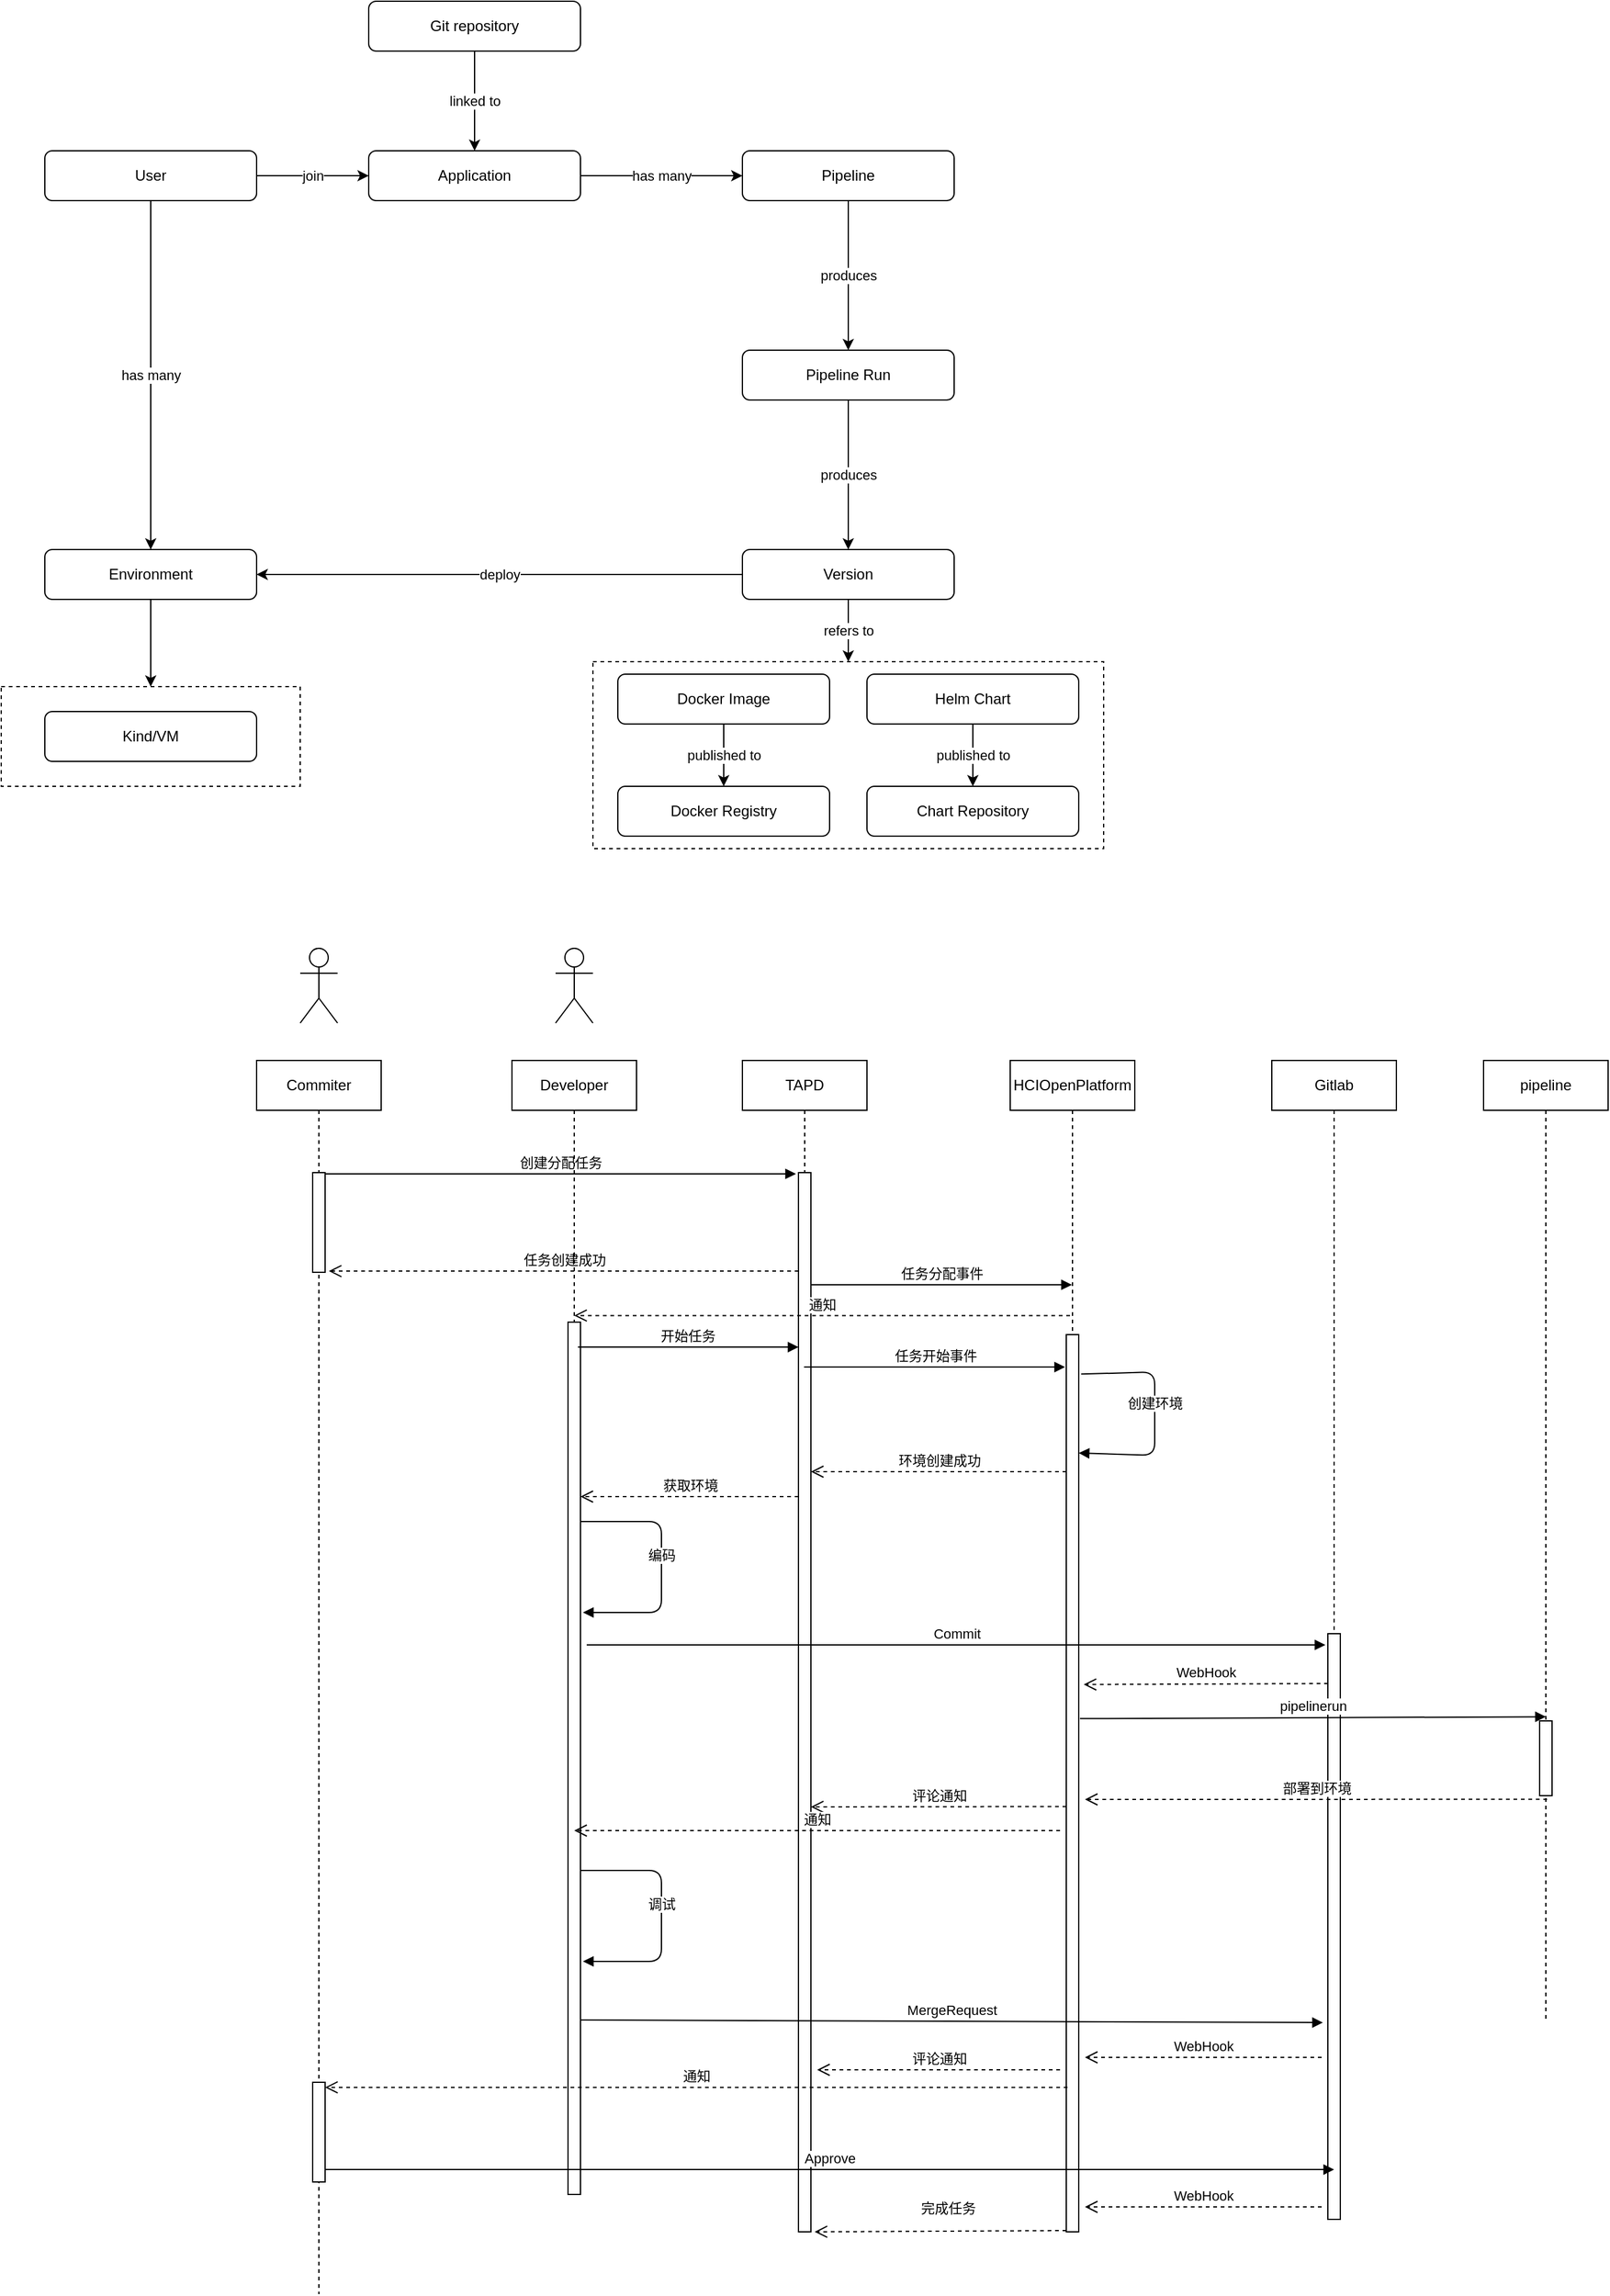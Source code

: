 <mxfile version="14.8.1" type="github">
  <diagram id="I2_IZlxrCPJmqtHngIZY" name="Page-1">
    <mxGraphModel dx="2062" dy="1122" grid="1" gridSize="10" guides="1" tooltips="1" connect="1" arrows="0" fold="1" page="1" pageScale="1" pageWidth="827" pageHeight="1169" math="0" shadow="0">
      <root>
        <mxCell id="0" />
        <mxCell id="1" parent="0" />
        <mxCell id="InCO79QbCQuYWvLhkoXh-1" value="User" style="rounded=1;whiteSpace=wrap;html=1;" parent="1" vertex="1">
          <mxGeometry x="75" y="180" width="170" height="40" as="geometry" />
        </mxCell>
        <mxCell id="InCO79QbCQuYWvLhkoXh-3" value="Application" style="rounded=1;whiteSpace=wrap;html=1;" parent="1" vertex="1">
          <mxGeometry x="335" y="180" width="170" height="40" as="geometry" />
        </mxCell>
        <mxCell id="InCO79QbCQuYWvLhkoXh-7" value="Git repository" style="rounded=1;whiteSpace=wrap;html=1;" parent="1" vertex="1">
          <mxGeometry x="335" y="60" width="170" height="40" as="geometry" />
        </mxCell>
        <mxCell id="InCO79QbCQuYWvLhkoXh-10" value="" style="endArrow=classic;html=1;" parent="1" edge="1">
          <mxGeometry relative="1" as="geometry">
            <mxPoint x="245" y="200" as="sourcePoint" />
            <mxPoint x="335" y="200" as="targetPoint" />
          </mxGeometry>
        </mxCell>
        <mxCell id="InCO79QbCQuYWvLhkoXh-11" value="join" style="edgeLabel;resizable=0;html=1;align=center;verticalAlign=middle;" parent="InCO79QbCQuYWvLhkoXh-10" connectable="0" vertex="1">
          <mxGeometry relative="1" as="geometry" />
        </mxCell>
        <mxCell id="InCO79QbCQuYWvLhkoXh-13" value="" style="endArrow=classic;html=1;exitX=0.5;exitY=1;exitDx=0;exitDy=0;entryX=0.5;entryY=0;entryDx=0;entryDy=0;" parent="1" source="InCO79QbCQuYWvLhkoXh-7" target="InCO79QbCQuYWvLhkoXh-3" edge="1">
          <mxGeometry relative="1" as="geometry">
            <mxPoint x="415" y="570" as="sourcePoint" />
            <mxPoint x="515" y="570" as="targetPoint" />
          </mxGeometry>
        </mxCell>
        <mxCell id="InCO79QbCQuYWvLhkoXh-14" value="linked to" style="edgeLabel;resizable=0;html=1;align=center;verticalAlign=middle;" parent="InCO79QbCQuYWvLhkoXh-13" connectable="0" vertex="1">
          <mxGeometry relative="1" as="geometry" />
        </mxCell>
        <mxCell id="InCO79QbCQuYWvLhkoXh-15" value="Pipeline" style="rounded=1;whiteSpace=wrap;html=1;" parent="1" vertex="1">
          <mxGeometry x="635" y="180" width="170" height="40" as="geometry" />
        </mxCell>
        <mxCell id="InCO79QbCQuYWvLhkoXh-16" value="" style="endArrow=classic;html=1;exitX=1;exitY=0.5;exitDx=0;exitDy=0;entryX=0;entryY=0.5;entryDx=0;entryDy=0;" parent="1" source="InCO79QbCQuYWvLhkoXh-3" target="InCO79QbCQuYWvLhkoXh-15" edge="1">
          <mxGeometry relative="1" as="geometry">
            <mxPoint x="415" y="570" as="sourcePoint" />
            <mxPoint x="515" y="570" as="targetPoint" />
          </mxGeometry>
        </mxCell>
        <mxCell id="InCO79QbCQuYWvLhkoXh-17" value="has many" style="edgeLabel;resizable=0;html=1;align=center;verticalAlign=middle;" parent="InCO79QbCQuYWvLhkoXh-16" connectable="0" vertex="1">
          <mxGeometry relative="1" as="geometry" />
        </mxCell>
        <mxCell id="InCO79QbCQuYWvLhkoXh-18" value="Environment" style="rounded=1;whiteSpace=wrap;html=1;" parent="1" vertex="1">
          <mxGeometry x="75" y="500" width="170" height="40" as="geometry" />
        </mxCell>
        <mxCell id="InCO79QbCQuYWvLhkoXh-19" value="" style="endArrow=classic;html=1;exitX=0.5;exitY=1;exitDx=0;exitDy=0;" parent="1" source="InCO79QbCQuYWvLhkoXh-1" target="InCO79QbCQuYWvLhkoXh-18" edge="1">
          <mxGeometry relative="1" as="geometry">
            <mxPoint x="415" y="570" as="sourcePoint" />
            <mxPoint x="515" y="570" as="targetPoint" />
          </mxGeometry>
        </mxCell>
        <mxCell id="InCO79QbCQuYWvLhkoXh-20" value="has many" style="edgeLabel;resizable=0;html=1;align=center;verticalAlign=middle;" parent="InCO79QbCQuYWvLhkoXh-19" connectable="0" vertex="1">
          <mxGeometry relative="1" as="geometry" />
        </mxCell>
        <mxCell id="InCO79QbCQuYWvLhkoXh-21" value="Pipeline Run" style="rounded=1;whiteSpace=wrap;html=1;" parent="1" vertex="1">
          <mxGeometry x="635" y="340" width="170" height="40" as="geometry" />
        </mxCell>
        <mxCell id="InCO79QbCQuYWvLhkoXh-22" value="Version" style="rounded=1;whiteSpace=wrap;html=1;" parent="1" vertex="1">
          <mxGeometry x="635" y="500" width="170" height="40" as="geometry" />
        </mxCell>
        <mxCell id="InCO79QbCQuYWvLhkoXh-23" value="Kind/VM" style="rounded=1;whiteSpace=wrap;html=1;" parent="1" vertex="1">
          <mxGeometry x="75" y="630" width="170" height="40" as="geometry" />
        </mxCell>
        <mxCell id="InCO79QbCQuYWvLhkoXh-24" value="" style="rounded=0;whiteSpace=wrap;html=1;fillColor=none;dashed=1;" parent="1" vertex="1">
          <mxGeometry x="40" y="610" width="240" height="80" as="geometry" />
        </mxCell>
        <mxCell id="InCO79QbCQuYWvLhkoXh-25" value="" style="endArrow=classic;html=1;exitX=0.5;exitY=1;exitDx=0;exitDy=0;entryX=0.5;entryY=0;entryDx=0;entryDy=0;" parent="1" source="InCO79QbCQuYWvLhkoXh-15" target="InCO79QbCQuYWvLhkoXh-21" edge="1">
          <mxGeometry relative="1" as="geometry">
            <mxPoint x="415" y="570" as="sourcePoint" />
            <mxPoint x="515" y="570" as="targetPoint" />
          </mxGeometry>
        </mxCell>
        <mxCell id="InCO79QbCQuYWvLhkoXh-26" value="produces" style="edgeLabel;resizable=0;html=1;align=center;verticalAlign=middle;" parent="InCO79QbCQuYWvLhkoXh-25" connectable="0" vertex="1">
          <mxGeometry relative="1" as="geometry" />
        </mxCell>
        <mxCell id="InCO79QbCQuYWvLhkoXh-27" value="" style="endArrow=classic;html=1;exitX=0.5;exitY=1;exitDx=0;exitDy=0;entryX=0.5;entryY=0;entryDx=0;entryDy=0;" parent="1" source="InCO79QbCQuYWvLhkoXh-21" target="InCO79QbCQuYWvLhkoXh-22" edge="1">
          <mxGeometry relative="1" as="geometry">
            <mxPoint x="730" y="230" as="sourcePoint" />
            <mxPoint x="730" y="350" as="targetPoint" />
          </mxGeometry>
        </mxCell>
        <mxCell id="InCO79QbCQuYWvLhkoXh-28" value="produces" style="edgeLabel;resizable=0;html=1;align=center;verticalAlign=middle;" parent="InCO79QbCQuYWvLhkoXh-27" connectable="0" vertex="1">
          <mxGeometry relative="1" as="geometry" />
        </mxCell>
        <mxCell id="InCO79QbCQuYWvLhkoXh-29" value="" style="endArrow=classic;html=1;exitX=0;exitY=0.5;exitDx=0;exitDy=0;entryX=1;entryY=0.5;entryDx=0;entryDy=0;" parent="1" source="InCO79QbCQuYWvLhkoXh-22" target="InCO79QbCQuYWvLhkoXh-18" edge="1">
          <mxGeometry relative="1" as="geometry">
            <mxPoint x="415" y="570" as="sourcePoint" />
            <mxPoint x="515" y="570" as="targetPoint" />
          </mxGeometry>
        </mxCell>
        <mxCell id="InCO79QbCQuYWvLhkoXh-30" value="deploy" style="edgeLabel;resizable=0;html=1;align=center;verticalAlign=middle;" parent="InCO79QbCQuYWvLhkoXh-29" connectable="0" vertex="1">
          <mxGeometry relative="1" as="geometry" />
        </mxCell>
        <mxCell id="InCO79QbCQuYWvLhkoXh-31" value="Docker Image" style="rounded=1;whiteSpace=wrap;html=1;" parent="1" vertex="1">
          <mxGeometry x="535" y="600" width="170" height="40" as="geometry" />
        </mxCell>
        <mxCell id="InCO79QbCQuYWvLhkoXh-32" value="Helm Chart" style="rounded=1;whiteSpace=wrap;html=1;" parent="1" vertex="1">
          <mxGeometry x="735" y="600" width="170" height="40" as="geometry" />
        </mxCell>
        <mxCell id="InCO79QbCQuYWvLhkoXh-33" value="Docker Registry" style="rounded=1;whiteSpace=wrap;html=1;" parent="1" vertex="1">
          <mxGeometry x="535" y="690" width="170" height="40" as="geometry" />
        </mxCell>
        <mxCell id="InCO79QbCQuYWvLhkoXh-34" value="Chart Repository" style="rounded=1;whiteSpace=wrap;html=1;" parent="1" vertex="1">
          <mxGeometry x="735" y="690" width="170" height="40" as="geometry" />
        </mxCell>
        <mxCell id="InCO79QbCQuYWvLhkoXh-35" value="" style="rounded=0;whiteSpace=wrap;html=1;fillColor=none;dashed=1;" parent="1" vertex="1">
          <mxGeometry x="515" y="590" width="410" height="150" as="geometry" />
        </mxCell>
        <mxCell id="InCO79QbCQuYWvLhkoXh-36" value="" style="endArrow=classic;html=1;exitX=0.5;exitY=1;exitDx=0;exitDy=0;entryX=0.5;entryY=0;entryDx=0;entryDy=0;" parent="1" source="InCO79QbCQuYWvLhkoXh-22" target="InCO79QbCQuYWvLhkoXh-35" edge="1">
          <mxGeometry relative="1" as="geometry">
            <mxPoint x="415" y="570" as="sourcePoint" />
            <mxPoint x="515" y="570" as="targetPoint" />
          </mxGeometry>
        </mxCell>
        <mxCell id="InCO79QbCQuYWvLhkoXh-37" value="refers to" style="edgeLabel;resizable=0;html=1;align=center;verticalAlign=middle;" parent="InCO79QbCQuYWvLhkoXh-36" connectable="0" vertex="1">
          <mxGeometry relative="1" as="geometry" />
        </mxCell>
        <mxCell id="InCO79QbCQuYWvLhkoXh-39" value="" style="endArrow=classic;html=1;exitX=0.5;exitY=1;exitDx=0;exitDy=0;entryX=0.5;entryY=0;entryDx=0;entryDy=0;" parent="1" source="InCO79QbCQuYWvLhkoXh-31" target="InCO79QbCQuYWvLhkoXh-33" edge="1">
          <mxGeometry relative="1" as="geometry">
            <mxPoint x="415" y="570" as="sourcePoint" />
            <mxPoint x="515" y="570" as="targetPoint" />
          </mxGeometry>
        </mxCell>
        <mxCell id="InCO79QbCQuYWvLhkoXh-40" value="published to" style="edgeLabel;resizable=0;html=1;align=center;verticalAlign=middle;" parent="InCO79QbCQuYWvLhkoXh-39" connectable="0" vertex="1">
          <mxGeometry relative="1" as="geometry" />
        </mxCell>
        <mxCell id="InCO79QbCQuYWvLhkoXh-41" value="" style="endArrow=classic;html=1;exitX=0.5;exitY=1;exitDx=0;exitDy=0;entryX=0.5;entryY=0;entryDx=0;entryDy=0;" parent="1" source="InCO79QbCQuYWvLhkoXh-32" target="InCO79QbCQuYWvLhkoXh-34" edge="1">
          <mxGeometry relative="1" as="geometry">
            <mxPoint x="630" y="650" as="sourcePoint" />
            <mxPoint x="630" y="700" as="targetPoint" />
          </mxGeometry>
        </mxCell>
        <mxCell id="InCO79QbCQuYWvLhkoXh-42" value="published to" style="edgeLabel;resizable=0;html=1;align=center;verticalAlign=middle;" parent="InCO79QbCQuYWvLhkoXh-41" connectable="0" vertex="1">
          <mxGeometry relative="1" as="geometry" />
        </mxCell>
        <mxCell id="InCO79QbCQuYWvLhkoXh-43" value="" style="endArrow=classic;html=1;exitX=0.5;exitY=1;exitDx=0;exitDy=0;" parent="1" source="InCO79QbCQuYWvLhkoXh-18" target="InCO79QbCQuYWvLhkoXh-24" edge="1">
          <mxGeometry width="50" height="50" relative="1" as="geometry">
            <mxPoint x="445" y="600" as="sourcePoint" />
            <mxPoint x="495" y="550" as="targetPoint" />
          </mxGeometry>
        </mxCell>
        <mxCell id="Y1Lq8l-1mmM8_-CoOzVK-4" value="Commiter" style="shape=umlLifeline;perimeter=lifelinePerimeter;whiteSpace=wrap;html=1;container=1;collapsible=0;recursiveResize=0;outlineConnect=0;" vertex="1" parent="1">
          <mxGeometry x="245" y="910" width="100" height="990" as="geometry" />
        </mxCell>
        <mxCell id="Y1Lq8l-1mmM8_-CoOzVK-7" value="" style="shape=umlActor;verticalLabelPosition=bottom;verticalAlign=top;html=1;" vertex="1" parent="1">
          <mxGeometry x="280" y="820" width="30" height="60" as="geometry" />
        </mxCell>
        <mxCell id="Y1Lq8l-1mmM8_-CoOzVK-8" value="TAPD" style="shape=umlLifeline;perimeter=lifelinePerimeter;whiteSpace=wrap;html=1;container=1;collapsible=0;recursiveResize=0;outlineConnect=0;" vertex="1" parent="1">
          <mxGeometry x="635" y="910" width="100" height="300" as="geometry" />
        </mxCell>
        <mxCell id="Y1Lq8l-1mmM8_-CoOzVK-10" value="" style="html=1;points=[];perimeter=orthogonalPerimeter;" vertex="1" parent="1">
          <mxGeometry x="290" y="1000" width="10" height="80" as="geometry" />
        </mxCell>
        <mxCell id="Y1Lq8l-1mmM8_-CoOzVK-11" value="" style="html=1;points=[];perimeter=orthogonalPerimeter;" vertex="1" parent="1">
          <mxGeometry x="680" y="1000" width="10" height="850" as="geometry" />
        </mxCell>
        <mxCell id="Y1Lq8l-1mmM8_-CoOzVK-12" value="任务创建成功" style="html=1;verticalAlign=bottom;endArrow=open;dashed=1;endSize=8;entryX=1.3;entryY=0.988;entryDx=0;entryDy=0;entryPerimeter=0;" edge="1" parent="1" source="Y1Lq8l-1mmM8_-CoOzVK-11" target="Y1Lq8l-1mmM8_-CoOzVK-10">
          <mxGeometry relative="1" as="geometry">
            <mxPoint x="460" y="1030" as="sourcePoint" />
            <mxPoint x="380" y="1030" as="targetPoint" />
          </mxGeometry>
        </mxCell>
        <mxCell id="Y1Lq8l-1mmM8_-CoOzVK-9" value="创建分配任务" style="html=1;verticalAlign=bottom;endArrow=block;exitX=1;exitY=0.013;exitDx=0;exitDy=0;exitPerimeter=0;" edge="1" parent="1" source="Y1Lq8l-1mmM8_-CoOzVK-10">
          <mxGeometry width="80" relative="1" as="geometry">
            <mxPoint x="300" y="1000" as="sourcePoint" />
            <mxPoint x="678" y="1001" as="targetPoint" />
          </mxGeometry>
        </mxCell>
        <mxCell id="Y1Lq8l-1mmM8_-CoOzVK-13" value="Developer" style="shape=umlLifeline;perimeter=lifelinePerimeter;whiteSpace=wrap;html=1;container=1;collapsible=0;recursiveResize=0;outlineConnect=0;" vertex="1" parent="1">
          <mxGeometry x="450" y="910" width="100" height="620" as="geometry" />
        </mxCell>
        <mxCell id="Y1Lq8l-1mmM8_-CoOzVK-14" value="" style="shape=umlActor;verticalLabelPosition=bottom;verticalAlign=top;html=1;" vertex="1" parent="1">
          <mxGeometry x="485" y="820" width="30" height="60" as="geometry" />
        </mxCell>
        <mxCell id="Y1Lq8l-1mmM8_-CoOzVK-15" value="" style="html=1;points=[];perimeter=orthogonalPerimeter;" vertex="1" parent="1">
          <mxGeometry x="495" y="1120" width="10" height="700" as="geometry" />
        </mxCell>
        <mxCell id="Y1Lq8l-1mmM8_-CoOzVK-16" value="开始任务" style="html=1;verticalAlign=bottom;endArrow=block;entryX=0;entryY=0.29;entryDx=0;entryDy=0;entryPerimeter=0;exitX=0.8;exitY=-0.003;exitDx=0;exitDy=0;exitPerimeter=0;" edge="1" parent="1">
          <mxGeometry width="80" relative="1" as="geometry">
            <mxPoint x="503" y="1140.0" as="sourcePoint" />
            <mxPoint x="680" y="1140.01" as="targetPoint" />
          </mxGeometry>
        </mxCell>
        <mxCell id="Y1Lq8l-1mmM8_-CoOzVK-17" value="HCIOpenPlatform" style="shape=umlLifeline;perimeter=lifelinePerimeter;whiteSpace=wrap;html=1;container=1;collapsible=0;recursiveResize=0;outlineConnect=0;" vertex="1" parent="1">
          <mxGeometry x="850" y="910" width="100" height="580" as="geometry" />
        </mxCell>
        <mxCell id="Y1Lq8l-1mmM8_-CoOzVK-18" value="" style="html=1;points=[];perimeter=orthogonalPerimeter;" vertex="1" parent="1">
          <mxGeometry x="895" y="1130" width="10" height="720" as="geometry" />
        </mxCell>
        <mxCell id="Y1Lq8l-1mmM8_-CoOzVK-19" value="任务开始事件" style="html=1;verticalAlign=bottom;endArrow=block;entryX=-0.1;entryY=0.007;entryDx=0;entryDy=0;entryPerimeter=0;" edge="1" parent="1">
          <mxGeometry width="80" relative="1" as="geometry">
            <mxPoint x="684.5" y="1156.04" as="sourcePoint" />
            <mxPoint x="894" y="1156.04" as="targetPoint" />
          </mxGeometry>
        </mxCell>
        <mxCell id="Y1Lq8l-1mmM8_-CoOzVK-20" value="创建环境" style="html=1;verticalAlign=bottom;endArrow=block;exitX=1.2;exitY=0.044;exitDx=0;exitDy=0;exitPerimeter=0;" edge="1" parent="1" source="Y1Lq8l-1mmM8_-CoOzVK-18">
          <mxGeometry width="80" relative="1" as="geometry">
            <mxPoint x="905" y="1154" as="sourcePoint" />
            <mxPoint x="905" y="1225" as="targetPoint" />
            <Array as="points">
              <mxPoint x="966" y="1160" />
              <mxPoint x="966" y="1227" />
            </Array>
          </mxGeometry>
        </mxCell>
        <mxCell id="Y1Lq8l-1mmM8_-CoOzVK-24" value="环境创建成功" style="html=1;verticalAlign=bottom;endArrow=open;dashed=1;endSize=8;" edge="1" parent="1" target="Y1Lq8l-1mmM8_-CoOzVK-11">
          <mxGeometry relative="1" as="geometry">
            <mxPoint x="895" y="1240" as="sourcePoint" />
            <mxPoint x="815" y="1240" as="targetPoint" />
          </mxGeometry>
        </mxCell>
        <mxCell id="Y1Lq8l-1mmM8_-CoOzVK-26" value="获取环境" style="html=1;verticalAlign=bottom;endArrow=open;dashed=1;endSize=8;" edge="1" parent="1" target="Y1Lq8l-1mmM8_-CoOzVK-15">
          <mxGeometry relative="1" as="geometry">
            <mxPoint x="680" y="1260" as="sourcePoint" />
            <mxPoint x="510" y="1260" as="targetPoint" />
          </mxGeometry>
        </mxCell>
        <mxCell id="Y1Lq8l-1mmM8_-CoOzVK-27" value="编码" style="html=1;verticalAlign=bottom;endArrow=block;exitX=1;exitY=0.096;exitDx=0;exitDy=0;exitPerimeter=0;entryX=1.2;entryY=0.388;entryDx=0;entryDy=0;entryPerimeter=0;" edge="1" parent="1">
          <mxGeometry width="80" relative="1" as="geometry">
            <mxPoint x="505" y="1280" as="sourcePoint" />
            <mxPoint x="507" y="1353" as="targetPoint" />
            <Array as="points">
              <mxPoint x="570" y="1280" />
              <mxPoint x="570" y="1353" />
            </Array>
          </mxGeometry>
        </mxCell>
        <mxCell id="Y1Lq8l-1mmM8_-CoOzVK-28" value="Gitlab" style="shape=umlLifeline;perimeter=lifelinePerimeter;whiteSpace=wrap;html=1;container=1;collapsible=0;recursiveResize=0;outlineConnect=0;" vertex="1" parent="1">
          <mxGeometry x="1060" y="910" width="100" height="580" as="geometry" />
        </mxCell>
        <mxCell id="Y1Lq8l-1mmM8_-CoOzVK-29" value="Commit" style="html=1;verticalAlign=bottom;endArrow=block;" edge="1" parent="1">
          <mxGeometry width="80" relative="1" as="geometry">
            <mxPoint x="510" y="1379" as="sourcePoint" />
            <mxPoint x="1103" y="1379" as="targetPoint" />
          </mxGeometry>
        </mxCell>
        <mxCell id="Y1Lq8l-1mmM8_-CoOzVK-30" value="" style="html=1;points=[];perimeter=orthogonalPerimeter;" vertex="1" parent="1">
          <mxGeometry x="1105" y="1370" width="10" height="470" as="geometry" />
        </mxCell>
        <mxCell id="Y1Lq8l-1mmM8_-CoOzVK-31" value="pipeline" style="shape=umlLifeline;perimeter=lifelinePerimeter;whiteSpace=wrap;html=1;container=1;collapsible=0;recursiveResize=0;outlineConnect=0;" vertex="1" parent="1">
          <mxGeometry x="1230" y="910" width="100" height="770" as="geometry" />
        </mxCell>
        <mxCell id="Y1Lq8l-1mmM8_-CoOzVK-33" value="WebHook" style="html=1;verticalAlign=bottom;endArrow=open;dashed=1;endSize=8;entryX=1.4;entryY=0.39;entryDx=0;entryDy=0;entryPerimeter=0;" edge="1" parent="1" target="Y1Lq8l-1mmM8_-CoOzVK-18">
          <mxGeometry relative="1" as="geometry">
            <mxPoint x="1105" y="1410" as="sourcePoint" />
            <mxPoint x="910" y="1410" as="targetPoint" />
          </mxGeometry>
        </mxCell>
        <mxCell id="Y1Lq8l-1mmM8_-CoOzVK-34" value="pipelinerun" style="html=1;verticalAlign=bottom;endArrow=block;exitX=1.1;exitY=0.428;exitDx=0;exitDy=0;exitPerimeter=0;entryX=0.5;entryY=0.684;entryDx=0;entryDy=0;entryPerimeter=0;" edge="1" parent="1" source="Y1Lq8l-1mmM8_-CoOzVK-18" target="Y1Lq8l-1mmM8_-CoOzVK-31">
          <mxGeometry width="80" relative="1" as="geometry">
            <mxPoint x="790" y="1270" as="sourcePoint" />
            <mxPoint x="870" y="1270" as="targetPoint" />
          </mxGeometry>
        </mxCell>
        <mxCell id="Y1Lq8l-1mmM8_-CoOzVK-35" value="部署到环境" style="html=1;verticalAlign=bottom;endArrow=open;dashed=1;endSize=8;exitX=0.51;exitY=0.77;exitDx=0;exitDy=0;exitPerimeter=0;" edge="1" parent="1" source="Y1Lq8l-1mmM8_-CoOzVK-31">
          <mxGeometry relative="1" as="geometry">
            <mxPoint x="870" y="1270" as="sourcePoint" />
            <mxPoint x="910" y="1503" as="targetPoint" />
          </mxGeometry>
        </mxCell>
        <mxCell id="Y1Lq8l-1mmM8_-CoOzVK-37" value="评论通知" style="html=1;verticalAlign=bottom;endArrow=open;dashed=1;endSize=8;exitX=0;exitY=0.526;exitDx=0;exitDy=0;exitPerimeter=0;" edge="1" parent="1" source="Y1Lq8l-1mmM8_-CoOzVK-18">
          <mxGeometry relative="1" as="geometry">
            <mxPoint x="890" y="1500" as="sourcePoint" />
            <mxPoint x="690" y="1509" as="targetPoint" />
          </mxGeometry>
        </mxCell>
        <mxCell id="Y1Lq8l-1mmM8_-CoOzVK-38" value="通知" style="html=1;verticalAlign=bottom;endArrow=open;dashed=1;endSize=8;" edge="1" parent="1">
          <mxGeometry relative="1" as="geometry">
            <mxPoint x="890" y="1528" as="sourcePoint" />
            <mxPoint x="500" y="1528" as="targetPoint" />
          </mxGeometry>
        </mxCell>
        <mxCell id="Y1Lq8l-1mmM8_-CoOzVK-39" value="" style="html=1;points=[];perimeter=orthogonalPerimeter;" vertex="1" parent="1">
          <mxGeometry x="1275" y="1440" width="10" height="60" as="geometry" />
        </mxCell>
        <mxCell id="Y1Lq8l-1mmM8_-CoOzVK-40" value="调试" style="html=1;verticalAlign=bottom;endArrow=block;exitX=1;exitY=0.096;exitDx=0;exitDy=0;exitPerimeter=0;entryX=1.2;entryY=0.388;entryDx=0;entryDy=0;entryPerimeter=0;" edge="1" parent="1">
          <mxGeometry width="80" relative="1" as="geometry">
            <mxPoint x="505" y="1560" as="sourcePoint" />
            <mxPoint x="507" y="1633" as="targetPoint" />
            <Array as="points">
              <mxPoint x="570" y="1560" />
              <mxPoint x="570" y="1633" />
            </Array>
          </mxGeometry>
        </mxCell>
        <mxCell id="Y1Lq8l-1mmM8_-CoOzVK-41" value="MergeRequest" style="html=1;verticalAlign=bottom;endArrow=block;entryX=-0.4;entryY=0.664;entryDx=0;entryDy=0;entryPerimeter=0;" edge="1" parent="1" target="Y1Lq8l-1mmM8_-CoOzVK-30">
          <mxGeometry width="80" relative="1" as="geometry">
            <mxPoint x="505" y="1680" as="sourcePoint" />
            <mxPoint x="1100" y="1680" as="targetPoint" />
          </mxGeometry>
        </mxCell>
        <mxCell id="Y1Lq8l-1mmM8_-CoOzVK-42" value="WebHook" style="html=1;verticalAlign=bottom;endArrow=open;dashed=1;endSize=8;" edge="1" parent="1">
          <mxGeometry relative="1" as="geometry">
            <mxPoint x="1100" y="1710" as="sourcePoint" />
            <mxPoint x="910" y="1710" as="targetPoint" />
          </mxGeometry>
        </mxCell>
        <mxCell id="Y1Lq8l-1mmM8_-CoOzVK-43" value="评论通知" style="html=1;verticalAlign=bottom;endArrow=open;dashed=1;endSize=8;" edge="1" parent="1">
          <mxGeometry relative="1" as="geometry">
            <mxPoint x="890" y="1720" as="sourcePoint" />
            <mxPoint x="695" y="1720" as="targetPoint" />
          </mxGeometry>
        </mxCell>
        <mxCell id="Y1Lq8l-1mmM8_-CoOzVK-44" value="通知" style="html=1;verticalAlign=bottom;endArrow=open;dashed=1;endSize=8;exitX=0.1;exitY=0.839;exitDx=0;exitDy=0;exitPerimeter=0;" edge="1" parent="1" source="Y1Lq8l-1mmM8_-CoOzVK-18" target="Y1Lq8l-1mmM8_-CoOzVK-45">
          <mxGeometry relative="1" as="geometry">
            <mxPoint x="684" y="1730" as="sourcePoint" />
            <mxPoint x="504" y="1730" as="targetPoint" />
          </mxGeometry>
        </mxCell>
        <mxCell id="Y1Lq8l-1mmM8_-CoOzVK-45" value="" style="html=1;points=[];perimeter=orthogonalPerimeter;" vertex="1" parent="1">
          <mxGeometry x="290" y="1730" width="10" height="80" as="geometry" />
        </mxCell>
        <mxCell id="Y1Lq8l-1mmM8_-CoOzVK-46" value="Approve" style="html=1;verticalAlign=bottom;endArrow=block;entryX=0.5;entryY=0.915;entryDx=0;entryDy=0;entryPerimeter=0;" edge="1" parent="1" source="Y1Lq8l-1mmM8_-CoOzVK-45" target="Y1Lq8l-1mmM8_-CoOzVK-30">
          <mxGeometry width="80" relative="1" as="geometry">
            <mxPoint x="790" y="1470" as="sourcePoint" />
            <mxPoint x="870" y="1470" as="targetPoint" />
          </mxGeometry>
        </mxCell>
        <mxCell id="Y1Lq8l-1mmM8_-CoOzVK-47" value="WebHook" style="html=1;verticalAlign=bottom;endArrow=open;dashed=1;endSize=8;" edge="1" parent="1">
          <mxGeometry relative="1" as="geometry">
            <mxPoint x="1100" y="1830" as="sourcePoint" />
            <mxPoint x="910" y="1830" as="targetPoint" />
          </mxGeometry>
        </mxCell>
        <mxCell id="Y1Lq8l-1mmM8_-CoOzVK-48" value="完成任务" style="html=1;verticalAlign=bottom;endArrow=open;dashed=1;endSize=8;entryX=1.3;entryY=1;entryDx=0;entryDy=0;entryPerimeter=0;" edge="1" parent="1" target="Y1Lq8l-1mmM8_-CoOzVK-11">
          <mxGeometry x="-0.06" y="-9" relative="1" as="geometry">
            <mxPoint x="895" y="1849" as="sourcePoint" />
            <mxPoint x="815" y="1849" as="targetPoint" />
            <mxPoint as="offset" />
          </mxGeometry>
        </mxCell>
        <mxCell id="Y1Lq8l-1mmM8_-CoOzVK-50" value="任务分配事件" style="html=1;verticalAlign=bottom;endArrow=block;" edge="1" parent="1" target="Y1Lq8l-1mmM8_-CoOzVK-17">
          <mxGeometry width="80" relative="1" as="geometry">
            <mxPoint x="690" y="1090" as="sourcePoint" />
            <mxPoint x="890" y="1090" as="targetPoint" />
          </mxGeometry>
        </mxCell>
        <mxCell id="Y1Lq8l-1mmM8_-CoOzVK-51" value="通知" style="html=1;verticalAlign=bottom;endArrow=open;dashed=1;endSize=8;exitX=0.48;exitY=0.353;exitDx=0;exitDy=0;exitPerimeter=0;" edge="1" parent="1" source="Y1Lq8l-1mmM8_-CoOzVK-17" target="Y1Lq8l-1mmM8_-CoOzVK-13">
          <mxGeometry relative="1" as="geometry">
            <mxPoint x="870" y="1470" as="sourcePoint" />
            <mxPoint x="790" y="1470" as="targetPoint" />
          </mxGeometry>
        </mxCell>
      </root>
    </mxGraphModel>
  </diagram>
</mxfile>
